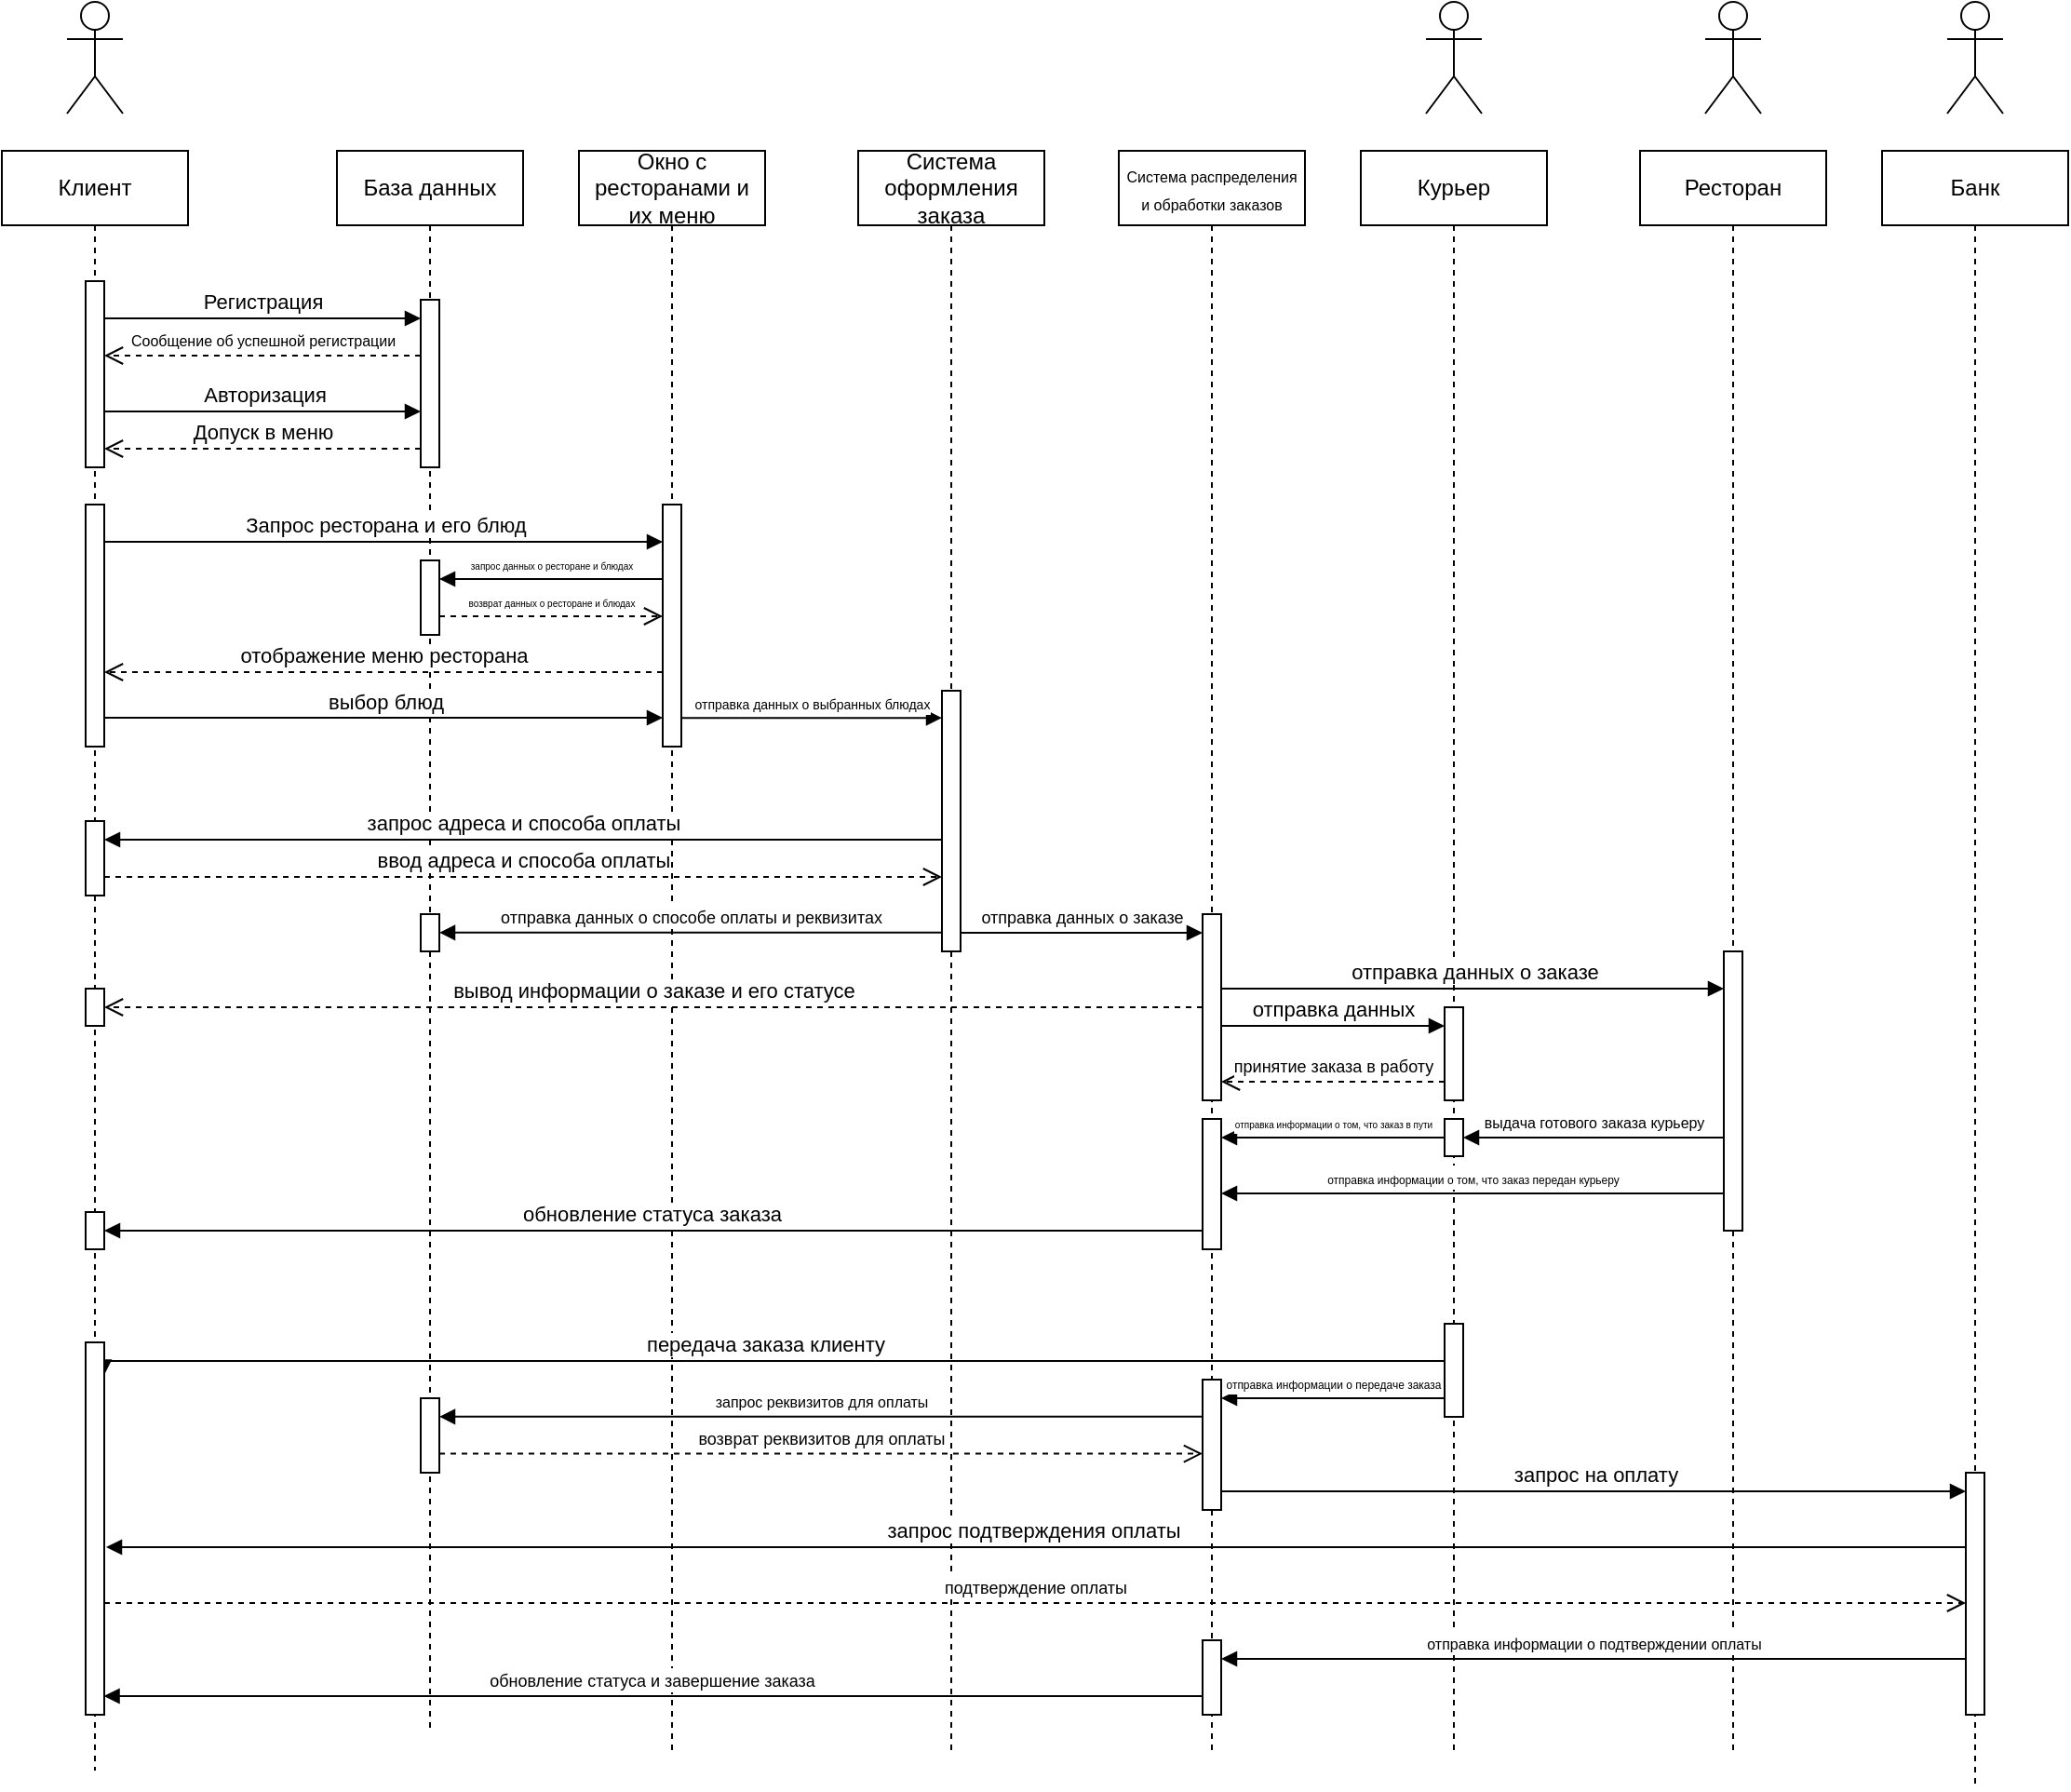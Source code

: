 <mxfile version="24.4.13" type="device">
  <diagram name="Page-1" id="2YBvvXClWsGukQMizWep">
    <mxGraphModel dx="989" dy="1682" grid="1" gridSize="10" guides="1" tooltips="1" connect="1" arrows="1" fold="1" page="1" pageScale="1" pageWidth="850" pageHeight="1100" math="0" shadow="0">
      <root>
        <mxCell id="0" />
        <mxCell id="1" parent="0" />
        <mxCell id="aM9ryv3xv72pqoxQDRHE-1" value="Клиент" style="shape=umlLifeline;perimeter=lifelinePerimeter;whiteSpace=wrap;html=1;container=0;dropTarget=0;collapsible=0;recursiveResize=0;outlineConnect=0;portConstraint=eastwest;newEdgeStyle={&quot;edgeStyle&quot;:&quot;elbowEdgeStyle&quot;,&quot;elbow&quot;:&quot;vertical&quot;,&quot;curved&quot;:0,&quot;rounded&quot;:0};" parent="1" vertex="1">
          <mxGeometry x="40" y="30" width="100" height="870" as="geometry" />
        </mxCell>
        <mxCell id="aM9ryv3xv72pqoxQDRHE-2" value="" style="html=1;points=[];perimeter=orthogonalPerimeter;outlineConnect=0;targetShapes=umlLifeline;portConstraint=eastwest;newEdgeStyle={&quot;edgeStyle&quot;:&quot;elbowEdgeStyle&quot;,&quot;elbow&quot;:&quot;vertical&quot;,&quot;curved&quot;:0,&quot;rounded&quot;:0};" parent="aM9ryv3xv72pqoxQDRHE-1" vertex="1">
          <mxGeometry x="45" y="70" width="10" height="100" as="geometry" />
        </mxCell>
        <mxCell id="aM9ryv3xv72pqoxQDRHE-5" value="База данных" style="shape=umlLifeline;perimeter=lifelinePerimeter;whiteSpace=wrap;html=1;container=0;dropTarget=0;collapsible=0;recursiveResize=0;outlineConnect=0;portConstraint=eastwest;newEdgeStyle={&quot;edgeStyle&quot;:&quot;elbowEdgeStyle&quot;,&quot;elbow&quot;:&quot;vertical&quot;,&quot;curved&quot;:0,&quot;rounded&quot;:0};" parent="1" vertex="1">
          <mxGeometry x="220" y="30" width="100" height="850" as="geometry" />
        </mxCell>
        <mxCell id="aM9ryv3xv72pqoxQDRHE-6" value="" style="html=1;points=[];perimeter=orthogonalPerimeter;outlineConnect=0;targetShapes=umlLifeline;portConstraint=eastwest;newEdgeStyle={&quot;edgeStyle&quot;:&quot;elbowEdgeStyle&quot;,&quot;elbow&quot;:&quot;vertical&quot;,&quot;curved&quot;:0,&quot;rounded&quot;:0};" parent="aM9ryv3xv72pqoxQDRHE-5" vertex="1">
          <mxGeometry x="45" y="80" width="10" height="90" as="geometry" />
        </mxCell>
        <mxCell id="aM9ryv3xv72pqoxQDRHE-7" value="Регистрация" style="html=1;verticalAlign=bottom;endArrow=block;edgeStyle=elbowEdgeStyle;elbow=vertical;curved=0;rounded=0;" parent="1" source="aM9ryv3xv72pqoxQDRHE-2" target="aM9ryv3xv72pqoxQDRHE-6" edge="1">
          <mxGeometry relative="1" as="geometry">
            <mxPoint x="195" y="130" as="sourcePoint" />
            <Array as="points">
              <mxPoint x="180" y="120" />
            </Array>
          </mxGeometry>
        </mxCell>
        <mxCell id="fGEbPbqWwMYZEwWUZNYe-1" value="&lt;font style=&quot;font-size: 8px;&quot;&gt;Сообщение об успешной регистрации&lt;/font&gt;" style="html=1;verticalAlign=bottom;endArrow=open;dashed=1;endSize=8;edgeStyle=elbowEdgeStyle;elbow=vertical;curved=0;rounded=0;" parent="1" edge="1">
          <mxGeometry relative="1" as="geometry">
            <mxPoint x="95" y="140" as="targetPoint" />
            <Array as="points">
              <mxPoint x="180" y="140" />
            </Array>
            <mxPoint x="265" y="140" as="sourcePoint" />
            <mxPoint as="offset" />
          </mxGeometry>
        </mxCell>
        <mxCell id="fGEbPbqWwMYZEwWUZNYe-2" value="Авторизация" style="html=1;verticalAlign=bottom;endArrow=block;edgeStyle=elbowEdgeStyle;elbow=vertical;curved=0;rounded=0;" parent="1" source="aM9ryv3xv72pqoxQDRHE-2" target="aM9ryv3xv72pqoxQDRHE-6" edge="1">
          <mxGeometry x="0.003" relative="1" as="geometry">
            <mxPoint x="130" y="170" as="sourcePoint" />
            <Array as="points">
              <mxPoint x="175" y="170" />
            </Array>
            <mxPoint x="260" y="170" as="targetPoint" />
            <mxPoint as="offset" />
          </mxGeometry>
        </mxCell>
        <mxCell id="fGEbPbqWwMYZEwWUZNYe-3" value="Допуск в меню" style="html=1;verticalAlign=bottom;endArrow=open;dashed=1;endSize=8;edgeStyle=elbowEdgeStyle;elbow=vertical;curved=0;rounded=0;" parent="1" source="aM9ryv3xv72pqoxQDRHE-6" target="aM9ryv3xv72pqoxQDRHE-2" edge="1">
          <mxGeometry relative="1" as="geometry">
            <mxPoint x="90" y="190" as="targetPoint" />
            <Array as="points">
              <mxPoint x="185" y="190" />
            </Array>
            <mxPoint x="260" y="190" as="sourcePoint" />
          </mxGeometry>
        </mxCell>
        <mxCell id="fGEbPbqWwMYZEwWUZNYe-5" value="Окно с ресторанами и их меню" style="shape=umlLifeline;perimeter=lifelinePerimeter;whiteSpace=wrap;html=1;container=0;dropTarget=0;collapsible=0;recursiveResize=0;outlineConnect=0;portConstraint=eastwest;newEdgeStyle={&quot;edgeStyle&quot;:&quot;elbowEdgeStyle&quot;,&quot;elbow&quot;:&quot;vertical&quot;,&quot;curved&quot;:0,&quot;rounded&quot;:0};" parent="1" vertex="1">
          <mxGeometry x="350" y="30" width="100" height="860" as="geometry" />
        </mxCell>
        <mxCell id="fGEbPbqWwMYZEwWUZNYe-6" value="" style="html=1;points=[];perimeter=orthogonalPerimeter;outlineConnect=0;targetShapes=umlLifeline;portConstraint=eastwest;newEdgeStyle={&quot;edgeStyle&quot;:&quot;elbowEdgeStyle&quot;,&quot;elbow&quot;:&quot;vertical&quot;,&quot;curved&quot;:0,&quot;rounded&quot;:0};" parent="fGEbPbqWwMYZEwWUZNYe-5" vertex="1">
          <mxGeometry x="45" y="190" width="10" height="130" as="geometry" />
        </mxCell>
        <mxCell id="fGEbPbqWwMYZEwWUZNYe-9" value="" style="rounded=0;whiteSpace=wrap;html=1;" parent="1" vertex="1">
          <mxGeometry x="85" y="220" width="10" height="130" as="geometry" />
        </mxCell>
        <mxCell id="fGEbPbqWwMYZEwWUZNYe-11" value="Запрос ресторана и его блюд" style="html=1;verticalAlign=bottom;endArrow=block;edgeStyle=elbowEdgeStyle;elbow=vertical;curved=0;rounded=0;" parent="1" target="fGEbPbqWwMYZEwWUZNYe-6" edge="1">
          <mxGeometry x="0.003" relative="1" as="geometry">
            <mxPoint x="95" y="240" as="sourcePoint" />
            <Array as="points">
              <mxPoint x="175" y="240" />
            </Array>
            <mxPoint x="265" y="240" as="targetPoint" />
            <mxPoint as="offset" />
          </mxGeometry>
        </mxCell>
        <mxCell id="fGEbPbqWwMYZEwWUZNYe-13" value="" style="rounded=0;whiteSpace=wrap;html=1;" parent="1" vertex="1">
          <mxGeometry x="265" y="250" width="10" height="40" as="geometry" />
        </mxCell>
        <mxCell id="fGEbPbqWwMYZEwWUZNYe-14" value="&lt;font style=&quot;font-size: 5px;&quot;&gt;запрос данных о ресторане и блюдах&lt;/font&gt;" style="html=1;verticalAlign=bottom;endArrow=block;edgeStyle=elbowEdgeStyle;elbow=vertical;curved=0;rounded=0;entryX=1;entryY=0.25;entryDx=0;entryDy=0;" parent="1" source="fGEbPbqWwMYZEwWUZNYe-6" target="fGEbPbqWwMYZEwWUZNYe-13" edge="1">
          <mxGeometry x="0.003" relative="1" as="geometry">
            <mxPoint x="290" y="280" as="sourcePoint" />
            <Array as="points">
              <mxPoint x="290" y="260" />
            </Array>
            <mxPoint x="405" y="280" as="targetPoint" />
            <mxPoint as="offset" />
          </mxGeometry>
        </mxCell>
        <mxCell id="fGEbPbqWwMYZEwWUZNYe-15" value="&lt;font style=&quot;font-size: 5px;&quot;&gt;возврат данных о ресторане и блюдах&lt;/font&gt;" style="html=1;verticalAlign=bottom;endArrow=open;dashed=1;endSize=8;edgeStyle=elbowEdgeStyle;elbow=vertical;curved=0;rounded=0;" parent="1" target="fGEbPbqWwMYZEwWUZNYe-6" edge="1">
          <mxGeometry relative="1" as="geometry">
            <mxPoint x="390" y="280" as="targetPoint" />
            <Array as="points">
              <mxPoint x="355" y="280" />
            </Array>
            <mxPoint x="275" y="280" as="sourcePoint" />
          </mxGeometry>
        </mxCell>
        <mxCell id="fGEbPbqWwMYZEwWUZNYe-19" value="отображение меню ресторана" style="html=1;verticalAlign=bottom;endArrow=open;dashed=1;endSize=8;edgeStyle=elbowEdgeStyle;elbow=vertical;curved=0;rounded=0;" parent="1" source="fGEbPbqWwMYZEwWUZNYe-6" target="fGEbPbqWwMYZEwWUZNYe-9" edge="1">
          <mxGeometry relative="1" as="geometry">
            <mxPoint x="120" y="310" as="targetPoint" />
            <Array as="points">
              <mxPoint x="180" y="310" />
            </Array>
            <mxPoint x="100" y="380" as="sourcePoint" />
          </mxGeometry>
        </mxCell>
        <mxCell id="fGEbPbqWwMYZEwWUZNYe-20" value="выбор блюд" style="html=1;verticalAlign=bottom;endArrow=block;edgeStyle=elbowEdgeStyle;elbow=vertical;curved=0;rounded=0;" parent="1" target="fGEbPbqWwMYZEwWUZNYe-6" edge="1">
          <mxGeometry x="0.003" relative="1" as="geometry">
            <mxPoint x="95" y="334.5" as="sourcePoint" />
            <Array as="points">
              <mxPoint x="175" y="334.5" />
            </Array>
            <mxPoint x="265" y="334.5" as="targetPoint" />
            <mxPoint as="offset" />
          </mxGeometry>
        </mxCell>
        <mxCell id="fGEbPbqWwMYZEwWUZNYe-21" value="Система оформления заказа" style="shape=umlLifeline;perimeter=lifelinePerimeter;whiteSpace=wrap;html=1;container=0;dropTarget=0;collapsible=0;recursiveResize=0;outlineConnect=0;portConstraint=eastwest;newEdgeStyle={&quot;edgeStyle&quot;:&quot;elbowEdgeStyle&quot;,&quot;elbow&quot;:&quot;vertical&quot;,&quot;curved&quot;:0,&quot;rounded&quot;:0};" parent="1" vertex="1">
          <mxGeometry x="500" y="30" width="100" height="860" as="geometry" />
        </mxCell>
        <mxCell id="fGEbPbqWwMYZEwWUZNYe-22" value="" style="html=1;points=[];perimeter=orthogonalPerimeter;outlineConnect=0;targetShapes=umlLifeline;portConstraint=eastwest;newEdgeStyle={&quot;edgeStyle&quot;:&quot;elbowEdgeStyle&quot;,&quot;elbow&quot;:&quot;vertical&quot;,&quot;curved&quot;:0,&quot;rounded&quot;:0};" parent="fGEbPbqWwMYZEwWUZNYe-21" vertex="1">
          <mxGeometry x="45" y="290" width="10" height="140" as="geometry" />
        </mxCell>
        <mxCell id="fGEbPbqWwMYZEwWUZNYe-24" value="&lt;font style=&quot;font-size: 7px;&quot;&gt;отправка данных о выбранных блюдах&lt;/font&gt;" style="html=1;verticalAlign=bottom;endArrow=block;edgeStyle=elbowEdgeStyle;elbow=vertical;curved=0;rounded=0;" parent="1" source="fGEbPbqWwMYZEwWUZNYe-6" target="fGEbPbqWwMYZEwWUZNYe-22" edge="1">
          <mxGeometry x="0.003" relative="1" as="geometry">
            <mxPoint x="410" y="334.58" as="sourcePoint" />
            <Array as="points">
              <mxPoint x="490" y="334.58" />
            </Array>
            <mxPoint x="580" y="334.58" as="targetPoint" />
            <mxPoint as="offset" />
          </mxGeometry>
        </mxCell>
        <mxCell id="fGEbPbqWwMYZEwWUZNYe-25" value="" style="rounded=0;whiteSpace=wrap;html=1;" parent="1" vertex="1">
          <mxGeometry x="85" y="390" width="10" height="40" as="geometry" />
        </mxCell>
        <mxCell id="fGEbPbqWwMYZEwWUZNYe-26" value="запрос адреса и способа оплаты" style="html=1;verticalAlign=bottom;endArrow=block;edgeStyle=elbowEdgeStyle;elbow=vertical;curved=0;rounded=0;entryX=1;entryY=0.25;entryDx=0;entryDy=0;" parent="1" target="fGEbPbqWwMYZEwWUZNYe-25" edge="1">
          <mxGeometry x="0.003" relative="1" as="geometry">
            <mxPoint x="545" y="400" as="sourcePoint" />
            <Array as="points">
              <mxPoint x="220.0" y="400" />
            </Array>
            <mxPoint x="130.0" y="400" as="targetPoint" />
            <mxPoint as="offset" />
          </mxGeometry>
        </mxCell>
        <mxCell id="fGEbPbqWwMYZEwWUZNYe-27" value="ввод адреса и способа оплаты" style="html=1;verticalAlign=bottom;endArrow=open;dashed=1;endSize=8;edgeStyle=elbowEdgeStyle;elbow=vertical;curved=0;rounded=0;" parent="1" target="fGEbPbqWwMYZEwWUZNYe-22" edge="1">
          <mxGeometry relative="1" as="geometry">
            <mxPoint x="260" y="420" as="targetPoint" />
            <Array as="points">
              <mxPoint x="175" y="420" />
            </Array>
            <mxPoint x="95" y="420" as="sourcePoint" />
          </mxGeometry>
        </mxCell>
        <mxCell id="fGEbPbqWwMYZEwWUZNYe-28" value="&lt;font style=&quot;font-size: 8px;&quot;&gt;Система распределения и обработки заказов&lt;/font&gt;" style="shape=umlLifeline;perimeter=lifelinePerimeter;whiteSpace=wrap;html=1;container=0;dropTarget=0;collapsible=0;recursiveResize=0;outlineConnect=0;portConstraint=eastwest;newEdgeStyle={&quot;edgeStyle&quot;:&quot;elbowEdgeStyle&quot;,&quot;elbow&quot;:&quot;vertical&quot;,&quot;curved&quot;:0,&quot;rounded&quot;:0};" parent="1" vertex="1">
          <mxGeometry x="640" y="30" width="100" height="860" as="geometry" />
        </mxCell>
        <mxCell id="fGEbPbqWwMYZEwWUZNYe-29" value="" style="html=1;points=[];perimeter=orthogonalPerimeter;outlineConnect=0;targetShapes=umlLifeline;portConstraint=eastwest;newEdgeStyle={&quot;edgeStyle&quot;:&quot;elbowEdgeStyle&quot;,&quot;elbow&quot;:&quot;vertical&quot;,&quot;curved&quot;:0,&quot;rounded&quot;:0};" parent="fGEbPbqWwMYZEwWUZNYe-28" vertex="1">
          <mxGeometry x="45" y="410" width="10" height="100" as="geometry" />
        </mxCell>
        <mxCell id="fGEbPbqWwMYZEwWUZNYe-49" value="" style="html=1;points=[];perimeter=orthogonalPerimeter;outlineConnect=0;targetShapes=umlLifeline;portConstraint=eastwest;newEdgeStyle={&quot;edgeStyle&quot;:&quot;elbowEdgeStyle&quot;,&quot;elbow&quot;:&quot;vertical&quot;,&quot;curved&quot;:0,&quot;rounded&quot;:0};" parent="fGEbPbqWwMYZEwWUZNYe-28" vertex="1">
          <mxGeometry x="45" y="520" width="10" height="70" as="geometry" />
        </mxCell>
        <mxCell id="fGEbPbqWwMYZEwWUZNYe-67" value="&lt;span style=&quot;color: rgba(0, 0, 0, 0); font-family: monospace; font-size: 0px; text-align: start;&quot;&gt;%3CmxGraphModel%3E%3Croot%3E%3CmxCell%20id%3D%220%22%2F%3E%3CmxCell%20id%3D%221%22%20parent%3D%220%22%2F%3E%3CmxCell%20id%3D%222%22%20value%3D%22%26lt%3Bfont%20style%3D%26quot%3Bfont-size%3A%209px%3B%26quot%3B%26gt%3B%D0%B2%D0%BE%D0%B7%D0%B2%D1%80%D0%B0%D1%82%20%D1%80%D0%B5%D0%BA%D0%B2%D0%B8%D0%B7%D0%B8%D1%82%D0%BE%D0%B2%20%D0%B4%D0%BB%D1%8F%20%D0%BE%D0%BF%D0%BB%D0%B0%D1%82%D1%8B%26lt%3B%2Ffont%26gt%3B%22%20style%3D%22html%3D1%3BverticalAlign%3Dbottom%3BendArrow%3Dopen%3Bdashed%3D1%3BendSize%3D8%3BedgeStyle%3DelbowEdgeStyle%3Belbow%3Dvertical%3Bcurved%3D0%3Brounded%3D0%3B%22%20edge%3D%221%22%20parent%3D%221%22%3E%3CmxGeometry%20relative%3D%221%22%20as%3D%22geometry%22%3E%3CmxPoint%20x%3D%22685%22%20y%3D%22730%22%20as%3D%22targetPoint%22%2F%3E%3CArray%20as%3D%22points%22%3E%3CmxPoint%20x%3D%22355%22%20y%3D%22729.8%22%2F%3E%3C%2FArray%3E%3CmxPoint%20x%3D%22275%22%20y%3D%22729.8%22%20as%3D%22sourcePoint%22%2F%3E%3C%2FmxGeometry%3E%3C%2FmxCell%3E%3C%2Froot%3E%3C%2FmxGraphModel%3E&lt;/span&gt;" style="html=1;points=[];perimeter=orthogonalPerimeter;outlineConnect=0;targetShapes=umlLifeline;portConstraint=eastwest;newEdgeStyle={&quot;edgeStyle&quot;:&quot;elbowEdgeStyle&quot;,&quot;elbow&quot;:&quot;vertical&quot;,&quot;curved&quot;:0,&quot;rounded&quot;:0};" parent="fGEbPbqWwMYZEwWUZNYe-28" vertex="1">
          <mxGeometry x="45" y="660" width="10" height="70" as="geometry" />
        </mxCell>
        <mxCell id="fGEbPbqWwMYZEwWUZNYe-76" value="&lt;span style=&quot;color: rgba(0, 0, 0, 0); font-family: monospace; font-size: 0px; text-align: start;&quot;&gt;%3CmxGraphModel%3E%3Croot%3E%3CmxCell%20id%3D%220%22%2F%3E%3CmxCell%20id%3D%221%22%20parent%3D%220%22%2F%3E%3CmxCell%20id%3D%222%22%20value%3D%22%26lt%3Bfont%20style%3D%26quot%3Bfont-size%3A%209px%3B%26quot%3B%26gt%3B%D0%B2%D0%BE%D0%B7%D0%B2%D1%80%D0%B0%D1%82%20%D1%80%D0%B5%D0%BA%D0%B2%D0%B8%D0%B7%D0%B8%D1%82%D0%BE%D0%B2%20%D0%B4%D0%BB%D1%8F%20%D0%BE%D0%BF%D0%BB%D0%B0%D1%82%D1%8B%26lt%3B%2Ffont%26gt%3B%22%20style%3D%22html%3D1%3BverticalAlign%3Dbottom%3BendArrow%3Dopen%3Bdashed%3D1%3BendSize%3D8%3BedgeStyle%3DelbowEdgeStyle%3Belbow%3Dvertical%3Bcurved%3D0%3Brounded%3D0%3B%22%20edge%3D%221%22%20parent%3D%221%22%3E%3CmxGeometry%20relative%3D%221%22%20as%3D%22geometry%22%3E%3CmxPoint%20x%3D%22685%22%20y%3D%22730%22%20as%3D%22targetPoint%22%2F%3E%3CArray%20as%3D%22points%22%3E%3CmxPoint%20x%3D%22355%22%20y%3D%22729.8%22%2F%3E%3C%2FArray%3E%3CmxPoint%20x%3D%22275%22%20y%3D%22729.8%22%20as%3D%22sourcePoint%22%2F%3E%3C%2FmxGeometry%3E%3C%2FmxCell%3E%3C%2Froot%3E%3C%2FmxGraphModel%3E&lt;/span&gt;" style="html=1;points=[];perimeter=orthogonalPerimeter;outlineConnect=0;targetShapes=umlLifeline;portConstraint=eastwest;newEdgeStyle={&quot;edgeStyle&quot;:&quot;elbowEdgeStyle&quot;,&quot;elbow&quot;:&quot;vertical&quot;,&quot;curved&quot;:0,&quot;rounded&quot;:0};" parent="fGEbPbqWwMYZEwWUZNYe-28" vertex="1">
          <mxGeometry x="45" y="800" width="10" height="40" as="geometry" />
        </mxCell>
        <mxCell id="fGEbPbqWwMYZEwWUZNYe-30" value="&lt;font style=&quot;font-size: 9px;&quot;&gt;отправка данных о заказе&lt;/font&gt;" style="html=1;verticalAlign=bottom;endArrow=block;edgeStyle=elbowEdgeStyle;elbow=vertical;curved=0;rounded=0;" parent="1" source="fGEbPbqWwMYZEwWUZNYe-22" target="fGEbPbqWwMYZEwWUZNYe-29" edge="1">
          <mxGeometry x="0.003" relative="1" as="geometry">
            <mxPoint x="560" y="450" as="sourcePoint" />
            <Array as="points">
              <mxPoint x="640" y="450" />
            </Array>
            <mxPoint x="730" y="450" as="targetPoint" />
            <mxPoint as="offset" />
          </mxGeometry>
        </mxCell>
        <mxCell id="fGEbPbqWwMYZEwWUZNYe-31" value="" style="rounded=0;whiteSpace=wrap;html=1;" parent="1" vertex="1">
          <mxGeometry x="85" y="480" width="10" height="20" as="geometry" />
        </mxCell>
        <mxCell id="fGEbPbqWwMYZEwWUZNYe-32" value="вывод информации о заказе и его статусе" style="html=1;verticalAlign=bottom;endArrow=open;dashed=1;endSize=8;edgeStyle=elbowEdgeStyle;elbow=vertical;curved=0;rounded=0;entryX=1;entryY=0.5;entryDx=0;entryDy=0;" parent="1" edge="1">
          <mxGeometry relative="1" as="geometry">
            <mxPoint x="95" y="490" as="targetPoint" />
            <Array as="points">
              <mxPoint x="605" y="490" />
            </Array>
            <mxPoint x="685" y="490" as="sourcePoint" />
          </mxGeometry>
        </mxCell>
        <mxCell id="fGEbPbqWwMYZEwWUZNYe-33" value="Курьер" style="shape=umlLifeline;perimeter=lifelinePerimeter;whiteSpace=wrap;html=1;container=0;dropTarget=0;collapsible=0;recursiveResize=0;outlineConnect=0;portConstraint=eastwest;newEdgeStyle={&quot;edgeStyle&quot;:&quot;elbowEdgeStyle&quot;,&quot;elbow&quot;:&quot;vertical&quot;,&quot;curved&quot;:0,&quot;rounded&quot;:0};" parent="1" vertex="1">
          <mxGeometry x="770" y="30" width="100" height="860" as="geometry" />
        </mxCell>
        <mxCell id="fGEbPbqWwMYZEwWUZNYe-34" value="" style="html=1;points=[];perimeter=orthogonalPerimeter;outlineConnect=0;targetShapes=umlLifeline;portConstraint=eastwest;newEdgeStyle={&quot;edgeStyle&quot;:&quot;elbowEdgeStyle&quot;,&quot;elbow&quot;:&quot;vertical&quot;,&quot;curved&quot;:0,&quot;rounded&quot;:0};" parent="fGEbPbqWwMYZEwWUZNYe-33" vertex="1">
          <mxGeometry x="45" y="460" width="10" height="50" as="geometry" />
        </mxCell>
        <mxCell id="fGEbPbqWwMYZEwWUZNYe-45" value="" style="html=1;points=[];perimeter=orthogonalPerimeter;outlineConnect=0;targetShapes=umlLifeline;portConstraint=eastwest;newEdgeStyle={&quot;edgeStyle&quot;:&quot;elbowEdgeStyle&quot;,&quot;elbow&quot;:&quot;vertical&quot;,&quot;curved&quot;:0,&quot;rounded&quot;:0};" parent="fGEbPbqWwMYZEwWUZNYe-33" vertex="1">
          <mxGeometry x="45" y="520" width="10" height="20" as="geometry" />
        </mxCell>
        <mxCell id="fGEbPbqWwMYZEwWUZNYe-64" value="" style="html=1;points=[];perimeter=orthogonalPerimeter;outlineConnect=0;targetShapes=umlLifeline;portConstraint=eastwest;newEdgeStyle={&quot;edgeStyle&quot;:&quot;elbowEdgeStyle&quot;,&quot;elbow&quot;:&quot;vertical&quot;,&quot;curved&quot;:0,&quot;rounded&quot;:0};" parent="fGEbPbqWwMYZEwWUZNYe-33" vertex="1">
          <mxGeometry x="45" y="630" width="10" height="50" as="geometry" />
        </mxCell>
        <mxCell id="fGEbPbqWwMYZEwWUZNYe-35" value="" style="shape=umlActor;verticalLabelPosition=bottom;verticalAlign=top;html=1;outlineConnect=0;" parent="1" vertex="1">
          <mxGeometry x="805" y="-50" width="30" height="60" as="geometry" />
        </mxCell>
        <mxCell id="fGEbPbqWwMYZEwWUZNYe-38" value="" style="shape=umlActor;verticalLabelPosition=bottom;verticalAlign=top;html=1;outlineConnect=0;" parent="1" vertex="1">
          <mxGeometry x="75" y="-50" width="30" height="60" as="geometry" />
        </mxCell>
        <mxCell id="fGEbPbqWwMYZEwWUZNYe-39" value="отправка данных" style="html=1;verticalAlign=bottom;endArrow=block;edgeStyle=elbowEdgeStyle;elbow=vertical;curved=0;rounded=0;" parent="1" source="fGEbPbqWwMYZEwWUZNYe-29" target="fGEbPbqWwMYZEwWUZNYe-34" edge="1">
          <mxGeometry x="0.003" relative="1" as="geometry">
            <mxPoint x="700" y="500" as="sourcePoint" />
            <Array as="points">
              <mxPoint x="780" y="500" />
            </Array>
            <mxPoint x="810" y="500" as="targetPoint" />
            <mxPoint as="offset" />
          </mxGeometry>
        </mxCell>
        <mxCell id="fGEbPbqWwMYZEwWUZNYe-40" value="&lt;font style=&quot;font-size: 9px;&quot;&gt;принятие заказа в работу&lt;/font&gt;" style="html=1;verticalAlign=bottom;endArrow=open;dashed=1;endSize=8;edgeStyle=elbowEdgeStyle;elbow=vertical;curved=0;rounded=0;" parent="1" target="fGEbPbqWwMYZEwWUZNYe-29" edge="1">
          <mxGeometry relative="1" as="geometry">
            <mxPoint x="700" y="530" as="targetPoint" />
            <Array as="points">
              <mxPoint x="735" y="530" />
            </Array>
            <mxPoint x="815" y="530" as="sourcePoint" />
          </mxGeometry>
        </mxCell>
        <mxCell id="fGEbPbqWwMYZEwWUZNYe-41" value="Ресторан" style="shape=umlLifeline;perimeter=lifelinePerimeter;whiteSpace=wrap;html=1;container=0;dropTarget=0;collapsible=0;recursiveResize=0;outlineConnect=0;portConstraint=eastwest;newEdgeStyle={&quot;edgeStyle&quot;:&quot;elbowEdgeStyle&quot;,&quot;elbow&quot;:&quot;vertical&quot;,&quot;curved&quot;:0,&quot;rounded&quot;:0};" parent="1" vertex="1">
          <mxGeometry x="920" y="30" width="100" height="860" as="geometry" />
        </mxCell>
        <mxCell id="fGEbPbqWwMYZEwWUZNYe-42" value="" style="html=1;points=[];perimeter=orthogonalPerimeter;outlineConnect=0;targetShapes=umlLifeline;portConstraint=eastwest;newEdgeStyle={&quot;edgeStyle&quot;:&quot;elbowEdgeStyle&quot;,&quot;elbow&quot;:&quot;vertical&quot;,&quot;curved&quot;:0,&quot;rounded&quot;:0};" parent="fGEbPbqWwMYZEwWUZNYe-41" vertex="1">
          <mxGeometry x="45" y="430" width="10" height="150" as="geometry" />
        </mxCell>
        <mxCell id="fGEbPbqWwMYZEwWUZNYe-43" value="отправка данных о заказе" style="html=1;verticalAlign=bottom;endArrow=block;edgeStyle=elbowEdgeStyle;elbow=vertical;curved=0;rounded=0;" parent="1" source="fGEbPbqWwMYZEwWUZNYe-29" target="fGEbPbqWwMYZEwWUZNYe-42" edge="1">
          <mxGeometry x="0.003" relative="1" as="geometry">
            <mxPoint x="700" y="480" as="sourcePoint" />
            <Array as="points">
              <mxPoint x="785" y="480" />
            </Array>
            <mxPoint x="820" y="480" as="targetPoint" />
            <mxPoint as="offset" />
          </mxGeometry>
        </mxCell>
        <mxCell id="fGEbPbqWwMYZEwWUZNYe-44" value="&lt;font style=&quot;font-size: 8px;&quot;&gt;выдача готового заказа курьеру&lt;/font&gt;" style="html=1;verticalAlign=bottom;endArrow=block;edgeStyle=elbowEdgeStyle;elbow=vertical;curved=0;rounded=0;" parent="1" edge="1">
          <mxGeometry x="0.003" relative="1" as="geometry">
            <mxPoint x="965" y="560" as="sourcePoint" />
            <Array as="points">
              <mxPoint x="885" y="560" />
            </Array>
            <mxPoint x="825" y="560" as="targetPoint" />
            <mxPoint as="offset" />
          </mxGeometry>
        </mxCell>
        <mxCell id="fGEbPbqWwMYZEwWUZNYe-50" value="&lt;font style=&quot;font-size: 5px;&quot;&gt;отправка информации о том, что заказ в пути&lt;/font&gt;" style="html=1;verticalAlign=bottom;endArrow=block;edgeStyle=elbowEdgeStyle;elbow=vertical;curved=0;rounded=0;" parent="1" edge="1">
          <mxGeometry x="0.003" relative="1" as="geometry">
            <mxPoint x="815" y="560" as="sourcePoint" />
            <Array as="points">
              <mxPoint x="725" y="560" />
            </Array>
            <mxPoint x="695" y="560" as="targetPoint" />
            <mxPoint as="offset" />
          </mxGeometry>
        </mxCell>
        <mxCell id="fGEbPbqWwMYZEwWUZNYe-51" value="&lt;font style=&quot;font-size: 6px;&quot;&gt;отправка информации о том, что заказ передан курьеру&lt;/font&gt;" style="html=1;verticalAlign=bottom;endArrow=block;edgeStyle=elbowEdgeStyle;elbow=vertical;curved=0;rounded=0;" parent="1" edge="1">
          <mxGeometry x="0.003" relative="1" as="geometry">
            <mxPoint x="965" y="590" as="sourcePoint" />
            <Array as="points">
              <mxPoint x="755" y="590" />
            </Array>
            <mxPoint x="695" y="590" as="targetPoint" />
            <mxPoint as="offset" />
          </mxGeometry>
        </mxCell>
        <mxCell id="fGEbPbqWwMYZEwWUZNYe-53" value="" style="rounded=0;whiteSpace=wrap;html=1;" parent="1" vertex="1">
          <mxGeometry x="85" y="600" width="10" height="20" as="geometry" />
        </mxCell>
        <mxCell id="fGEbPbqWwMYZEwWUZNYe-54" value="&lt;font style=&quot;font-size: 11px;&quot;&gt;обновление статуса заказа&lt;/font&gt;" style="html=1;verticalAlign=bottom;endArrow=block;edgeStyle=elbowEdgeStyle;elbow=vertical;curved=0;rounded=0;" parent="1" edge="1">
          <mxGeometry x="0.003" relative="1" as="geometry">
            <mxPoint x="685" y="610" as="sourcePoint" />
            <Array as="points">
              <mxPoint x="475" y="610" />
            </Array>
            <mxPoint x="95" y="610" as="targetPoint" />
            <mxPoint as="offset" />
          </mxGeometry>
        </mxCell>
        <mxCell id="fGEbPbqWwMYZEwWUZNYe-56" value="" style="shape=umlActor;verticalLabelPosition=bottom;verticalAlign=top;html=1;outlineConnect=0;" parent="1" vertex="1">
          <mxGeometry x="955" y="-50" width="30" height="60" as="geometry" />
        </mxCell>
        <mxCell id="fGEbPbqWwMYZEwWUZNYe-57" value="Банк" style="shape=umlLifeline;perimeter=lifelinePerimeter;whiteSpace=wrap;html=1;container=0;dropTarget=0;collapsible=0;recursiveResize=0;outlineConnect=0;portConstraint=eastwest;newEdgeStyle={&quot;edgeStyle&quot;:&quot;elbowEdgeStyle&quot;,&quot;elbow&quot;:&quot;vertical&quot;,&quot;curved&quot;:0,&quot;rounded&quot;:0};" parent="1" vertex="1">
          <mxGeometry x="1050" y="30" width="100" height="880" as="geometry" />
        </mxCell>
        <mxCell id="fGEbPbqWwMYZEwWUZNYe-58" value="" style="html=1;points=[];perimeter=orthogonalPerimeter;outlineConnect=0;targetShapes=umlLifeline;portConstraint=eastwest;newEdgeStyle={&quot;edgeStyle&quot;:&quot;elbowEdgeStyle&quot;,&quot;elbow&quot;:&quot;vertical&quot;,&quot;curved&quot;:0,&quot;rounded&quot;:0};" parent="fGEbPbqWwMYZEwWUZNYe-57" vertex="1">
          <mxGeometry x="45" y="710" width="10" height="130" as="geometry" />
        </mxCell>
        <mxCell id="fGEbPbqWwMYZEwWUZNYe-59" value="" style="shape=umlActor;verticalLabelPosition=bottom;verticalAlign=top;html=1;outlineConnect=0;" parent="1" vertex="1">
          <mxGeometry x="1085" y="-50" width="30" height="60" as="geometry" />
        </mxCell>
        <mxCell id="fGEbPbqWwMYZEwWUZNYe-60" value="" style="rounded=0;whiteSpace=wrap;html=1;" parent="1" vertex="1">
          <mxGeometry x="265" y="440" width="10" height="20" as="geometry" />
        </mxCell>
        <mxCell id="fGEbPbqWwMYZEwWUZNYe-62" value="&lt;font style=&quot;font-size: 9px;&quot;&gt;отправка данных о способе оплаты и реквизитах&lt;/font&gt;" style="html=1;verticalAlign=bottom;endArrow=block;edgeStyle=elbowEdgeStyle;elbow=vertical;curved=0;rounded=0;entryX=1;entryY=0.5;entryDx=0;entryDy=0;" parent="1" source="fGEbPbqWwMYZEwWUZNYe-22" target="fGEbPbqWwMYZEwWUZNYe-60" edge="1">
          <mxGeometry x="0.003" relative="1" as="geometry">
            <mxPoint x="550" y="449.9" as="sourcePoint" />
            <Array as="points">
              <mxPoint x="465" y="449.9" />
            </Array>
            <mxPoint x="420" y="449.9" as="targetPoint" />
            <mxPoint as="offset" />
          </mxGeometry>
        </mxCell>
        <mxCell id="fGEbPbqWwMYZEwWUZNYe-65" value="передача заказа клиенту" style="html=1;verticalAlign=bottom;endArrow=block;edgeStyle=elbowEdgeStyle;elbow=vertical;curved=0;rounded=0;entryX=0.988;entryY=0.089;entryDx=0;entryDy=0;entryPerimeter=0;" parent="1" source="fGEbPbqWwMYZEwWUZNYe-64" target="fGEbPbqWwMYZEwWUZNYe-66" edge="1">
          <mxGeometry x="0.003" relative="1" as="geometry">
            <mxPoint x="810" y="680" as="sourcePoint" />
            <Array as="points">
              <mxPoint x="720" y="680" />
            </Array>
            <mxPoint x="210" y="680" as="targetPoint" />
            <mxPoint as="offset" />
          </mxGeometry>
        </mxCell>
        <mxCell id="fGEbPbqWwMYZEwWUZNYe-66" value="" style="rounded=0;whiteSpace=wrap;html=1;" parent="1" vertex="1">
          <mxGeometry x="85" y="670" width="10" height="200" as="geometry" />
        </mxCell>
        <mxCell id="fGEbPbqWwMYZEwWUZNYe-68" value="&lt;font style=&quot;font-size: 6px;&quot;&gt;отправка информации о передаче заказа&lt;/font&gt;" style="html=1;verticalAlign=bottom;endArrow=block;edgeStyle=elbowEdgeStyle;elbow=vertical;curved=0;rounded=0;" parent="1" source="fGEbPbqWwMYZEwWUZNYe-64" target="fGEbPbqWwMYZEwWUZNYe-67" edge="1">
          <mxGeometry x="0.003" relative="1" as="geometry">
            <mxPoint x="805" y="700" as="sourcePoint" />
            <Array as="points">
              <mxPoint x="760" y="700" />
            </Array>
            <mxPoint x="535" y="700" as="targetPoint" />
            <mxPoint as="offset" />
          </mxGeometry>
        </mxCell>
        <mxCell id="fGEbPbqWwMYZEwWUZNYe-69" value="" style="rounded=0;whiteSpace=wrap;html=1;" parent="1" vertex="1">
          <mxGeometry x="265" y="700" width="10" height="40" as="geometry" />
        </mxCell>
        <mxCell id="fGEbPbqWwMYZEwWUZNYe-70" value="&lt;font style=&quot;font-size: 8px;&quot;&gt;запрос реквизитов для оплаты&lt;/font&gt;" style="html=1;verticalAlign=bottom;endArrow=block;edgeStyle=elbowEdgeStyle;elbow=vertical;curved=0;rounded=0;" parent="1" source="fGEbPbqWwMYZEwWUZNYe-67" edge="1">
          <mxGeometry x="0.003" relative="1" as="geometry">
            <mxPoint x="680" y="709.89" as="sourcePoint" />
            <Array as="points">
              <mxPoint x="625" y="709.89" />
            </Array>
            <mxPoint x="275" y="710" as="targetPoint" />
            <mxPoint as="offset" />
          </mxGeometry>
        </mxCell>
        <mxCell id="fGEbPbqWwMYZEwWUZNYe-71" value="&lt;font style=&quot;font-size: 9px;&quot;&gt;возврат реквизитов для оплаты&lt;/font&gt;" style="html=1;verticalAlign=bottom;endArrow=open;dashed=1;endSize=8;edgeStyle=elbowEdgeStyle;elbow=vertical;curved=0;rounded=0;" parent="1" target="fGEbPbqWwMYZEwWUZNYe-67" edge="1">
          <mxGeometry relative="1" as="geometry">
            <mxPoint x="680" y="730" as="targetPoint" />
            <Array as="points">
              <mxPoint x="355" y="729.8" />
            </Array>
            <mxPoint x="275" y="729.8" as="sourcePoint" />
          </mxGeometry>
        </mxCell>
        <mxCell id="fGEbPbqWwMYZEwWUZNYe-73" value="запрос на оплату" style="html=1;verticalAlign=bottom;endArrow=block;edgeStyle=elbowEdgeStyle;elbow=vertical;curved=0;rounded=0;" parent="1" source="fGEbPbqWwMYZEwWUZNYe-67" target="fGEbPbqWwMYZEwWUZNYe-58" edge="1">
          <mxGeometry x="0.003" relative="1" as="geometry">
            <mxPoint x="700" y="750" as="sourcePoint" />
            <Array as="points">
              <mxPoint x="790" y="750" />
            </Array>
            <mxPoint x="970" y="750" as="targetPoint" />
            <mxPoint as="offset" />
          </mxGeometry>
        </mxCell>
        <mxCell id="fGEbPbqWwMYZEwWUZNYe-74" value="запрос подтверждения оплаты" style="html=1;verticalAlign=bottom;endArrow=block;edgeStyle=elbowEdgeStyle;elbow=vertical;curved=0;rounded=0;" parent="1" source="fGEbPbqWwMYZEwWUZNYe-58" edge="1">
          <mxGeometry x="0.003" relative="1" as="geometry">
            <mxPoint x="1100" y="780" as="sourcePoint" />
            <Array as="points">
              <mxPoint x="1005" y="780" />
            </Array>
            <mxPoint x="96" y="780" as="targetPoint" />
            <mxPoint as="offset" />
          </mxGeometry>
        </mxCell>
        <mxCell id="fGEbPbqWwMYZEwWUZNYe-75" value="&lt;font style=&quot;font-size: 9px;&quot;&gt;подтверждение оплаты&lt;/font&gt;" style="html=1;verticalAlign=bottom;endArrow=open;dashed=1;endSize=8;edgeStyle=elbowEdgeStyle;elbow=vertical;curved=0;rounded=0;" parent="1" target="fGEbPbqWwMYZEwWUZNYe-58" edge="1">
          <mxGeometry relative="1" as="geometry">
            <mxPoint x="505" y="810.2" as="targetPoint" />
            <Array as="points">
              <mxPoint x="175" y="810" />
            </Array>
            <mxPoint x="95" y="810" as="sourcePoint" />
          </mxGeometry>
        </mxCell>
        <mxCell id="fGEbPbqWwMYZEwWUZNYe-77" value="&lt;font style=&quot;font-size: 8px;&quot;&gt;отправка информации о подтверждении оплаты&lt;/font&gt;" style="html=1;verticalAlign=bottom;endArrow=block;edgeStyle=elbowEdgeStyle;elbow=vertical;curved=0;rounded=0;" parent="1" source="fGEbPbqWwMYZEwWUZNYe-58" target="fGEbPbqWwMYZEwWUZNYe-76" edge="1">
          <mxGeometry x="0.003" relative="1" as="geometry">
            <mxPoint x="1090" y="840" as="sourcePoint" />
            <Array as="points">
              <mxPoint x="1035" y="840" />
            </Array>
            <mxPoint x="970" y="840" as="targetPoint" />
            <mxPoint as="offset" />
          </mxGeometry>
        </mxCell>
        <mxCell id="fGEbPbqWwMYZEwWUZNYe-78" value="&lt;font style=&quot;font-size: 9px;&quot;&gt;обновление статуса и завершение заказа&lt;/font&gt;" style="html=1;verticalAlign=bottom;endArrow=block;edgeStyle=elbowEdgeStyle;elbow=vertical;curved=0;rounded=0;entryX=0.977;entryY=0.948;entryDx=0;entryDy=0;entryPerimeter=0;" parent="1" source="fGEbPbqWwMYZEwWUZNYe-76" target="fGEbPbqWwMYZEwWUZNYe-66" edge="1">
          <mxGeometry x="0.003" relative="1" as="geometry">
            <mxPoint x="670" y="860" as="sourcePoint" />
            <Array as="points">
              <mxPoint x="630" y="860" />
            </Array>
            <mxPoint x="100" y="860" as="targetPoint" />
            <mxPoint as="offset" />
          </mxGeometry>
        </mxCell>
      </root>
    </mxGraphModel>
  </diagram>
</mxfile>
